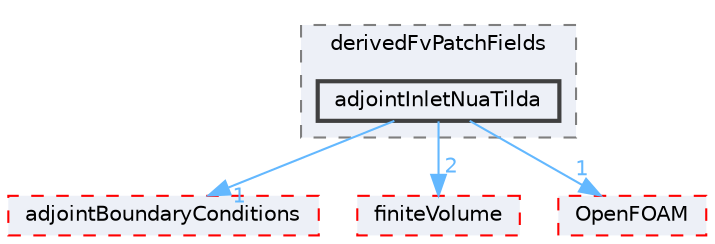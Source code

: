 digraph "src/optimisation/adjointOptimisation/adjoint/turbulenceModels/incompressibleAdjoint/adjointRAS/derivedFvPatchFields/adjointInletNuaTilda"
{
 // LATEX_PDF_SIZE
  bgcolor="transparent";
  edge [fontname=Helvetica,fontsize=10,labelfontname=Helvetica,labelfontsize=10];
  node [fontname=Helvetica,fontsize=10,shape=box,height=0.2,width=0.4];
  compound=true
  subgraph clusterdir_dee64796cb0cb3643bf98dbe7f3e7597 {
    graph [ bgcolor="#edf0f7", pencolor="grey50", label="derivedFvPatchFields", fontname=Helvetica,fontsize=10 style="filled,dashed", URL="dir_dee64796cb0cb3643bf98dbe7f3e7597.html",tooltip=""]
  dir_31b287aa203d10598cc4982662469f4b [label="adjointInletNuaTilda", fillcolor="#edf0f7", color="grey25", style="filled,bold", URL="dir_31b287aa203d10598cc4982662469f4b.html",tooltip=""];
  }
  dir_1784f822592d39f816c839dc1a098cdb [label="adjointBoundaryConditions", fillcolor="#edf0f7", color="red", style="filled,dashed", URL="dir_1784f822592d39f816c839dc1a098cdb.html",tooltip=""];
  dir_9bd15774b555cf7259a6fa18f99fe99b [label="finiteVolume", fillcolor="#edf0f7", color="red", style="filled,dashed", URL="dir_9bd15774b555cf7259a6fa18f99fe99b.html",tooltip=""];
  dir_c5473ff19b20e6ec4dfe5c310b3778a8 [label="OpenFOAM", fillcolor="#edf0f7", color="red", style="filled,dashed", URL="dir_c5473ff19b20e6ec4dfe5c310b3778a8.html",tooltip=""];
  dir_31b287aa203d10598cc4982662469f4b->dir_1784f822592d39f816c839dc1a098cdb [headlabel="1", labeldistance=1.5 headhref="dir_000040_000033.html" href="dir_000040_000033.html" color="steelblue1" fontcolor="steelblue1"];
  dir_31b287aa203d10598cc4982662469f4b->dir_9bd15774b555cf7259a6fa18f99fe99b [headlabel="2", labeldistance=1.5 headhref="dir_000040_001387.html" href="dir_000040_001387.html" color="steelblue1" fontcolor="steelblue1"];
  dir_31b287aa203d10598cc4982662469f4b->dir_c5473ff19b20e6ec4dfe5c310b3778a8 [headlabel="1", labeldistance=1.5 headhref="dir_000040_002695.html" href="dir_000040_002695.html" color="steelblue1" fontcolor="steelblue1"];
}
